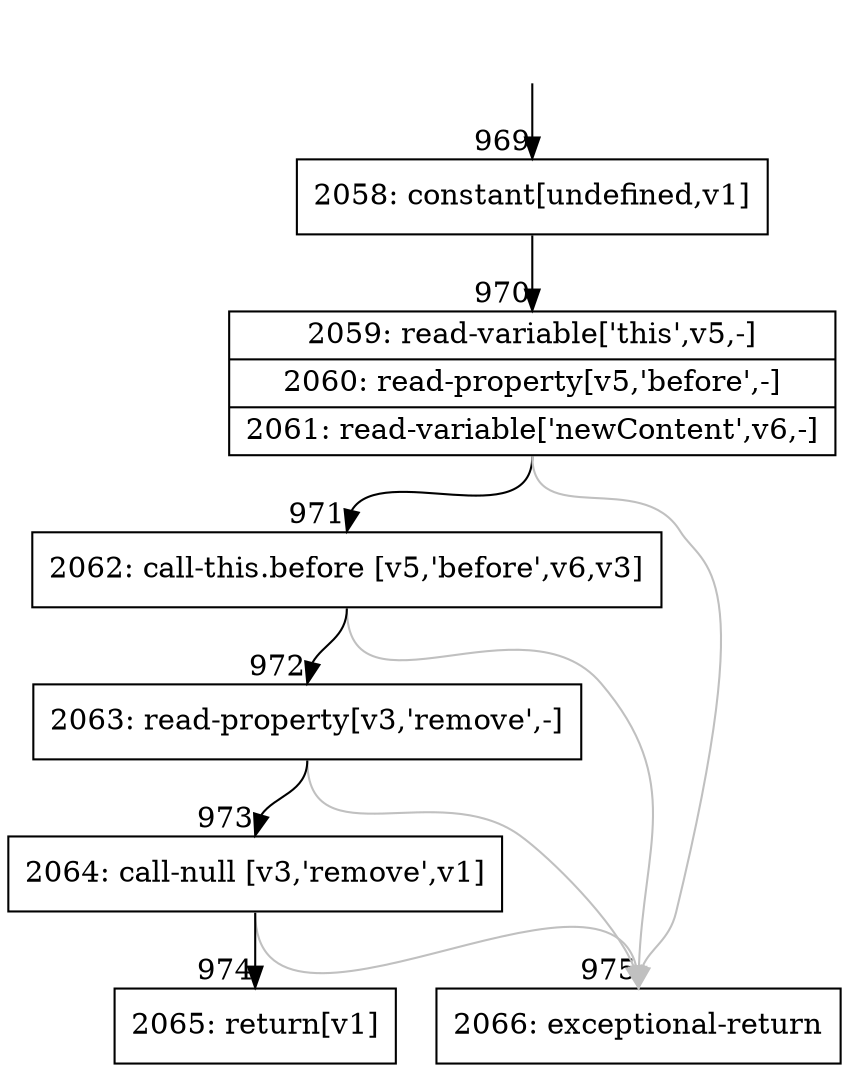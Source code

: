 digraph {
rankdir="TD"
BB_entry94[shape=none,label=""];
BB_entry94 -> BB969 [tailport=s, headport=n, headlabel="    969"]
BB969 [shape=record label="{2058: constant[undefined,v1]}" ] 
BB969 -> BB970 [tailport=s, headport=n, headlabel="      970"]
BB970 [shape=record label="{2059: read-variable['this',v5,-]|2060: read-property[v5,'before',-]|2061: read-variable['newContent',v6,-]}" ] 
BB970 -> BB971 [tailport=s, headport=n, headlabel="      971"]
BB970 -> BB975 [tailport=s, headport=n, color=gray, headlabel="      975"]
BB971 [shape=record label="{2062: call-this.before [v5,'before',v6,v3]}" ] 
BB971 -> BB972 [tailport=s, headport=n, headlabel="      972"]
BB971 -> BB975 [tailport=s, headport=n, color=gray]
BB972 [shape=record label="{2063: read-property[v3,'remove',-]}" ] 
BB972 -> BB973 [tailport=s, headport=n, headlabel="      973"]
BB972 -> BB975 [tailport=s, headport=n, color=gray]
BB973 [shape=record label="{2064: call-null [v3,'remove',v1]}" ] 
BB973 -> BB974 [tailport=s, headport=n, headlabel="      974"]
BB973 -> BB975 [tailport=s, headport=n, color=gray]
BB974 [shape=record label="{2065: return[v1]}" ] 
BB975 [shape=record label="{2066: exceptional-return}" ] 
//#$~ 537
}
